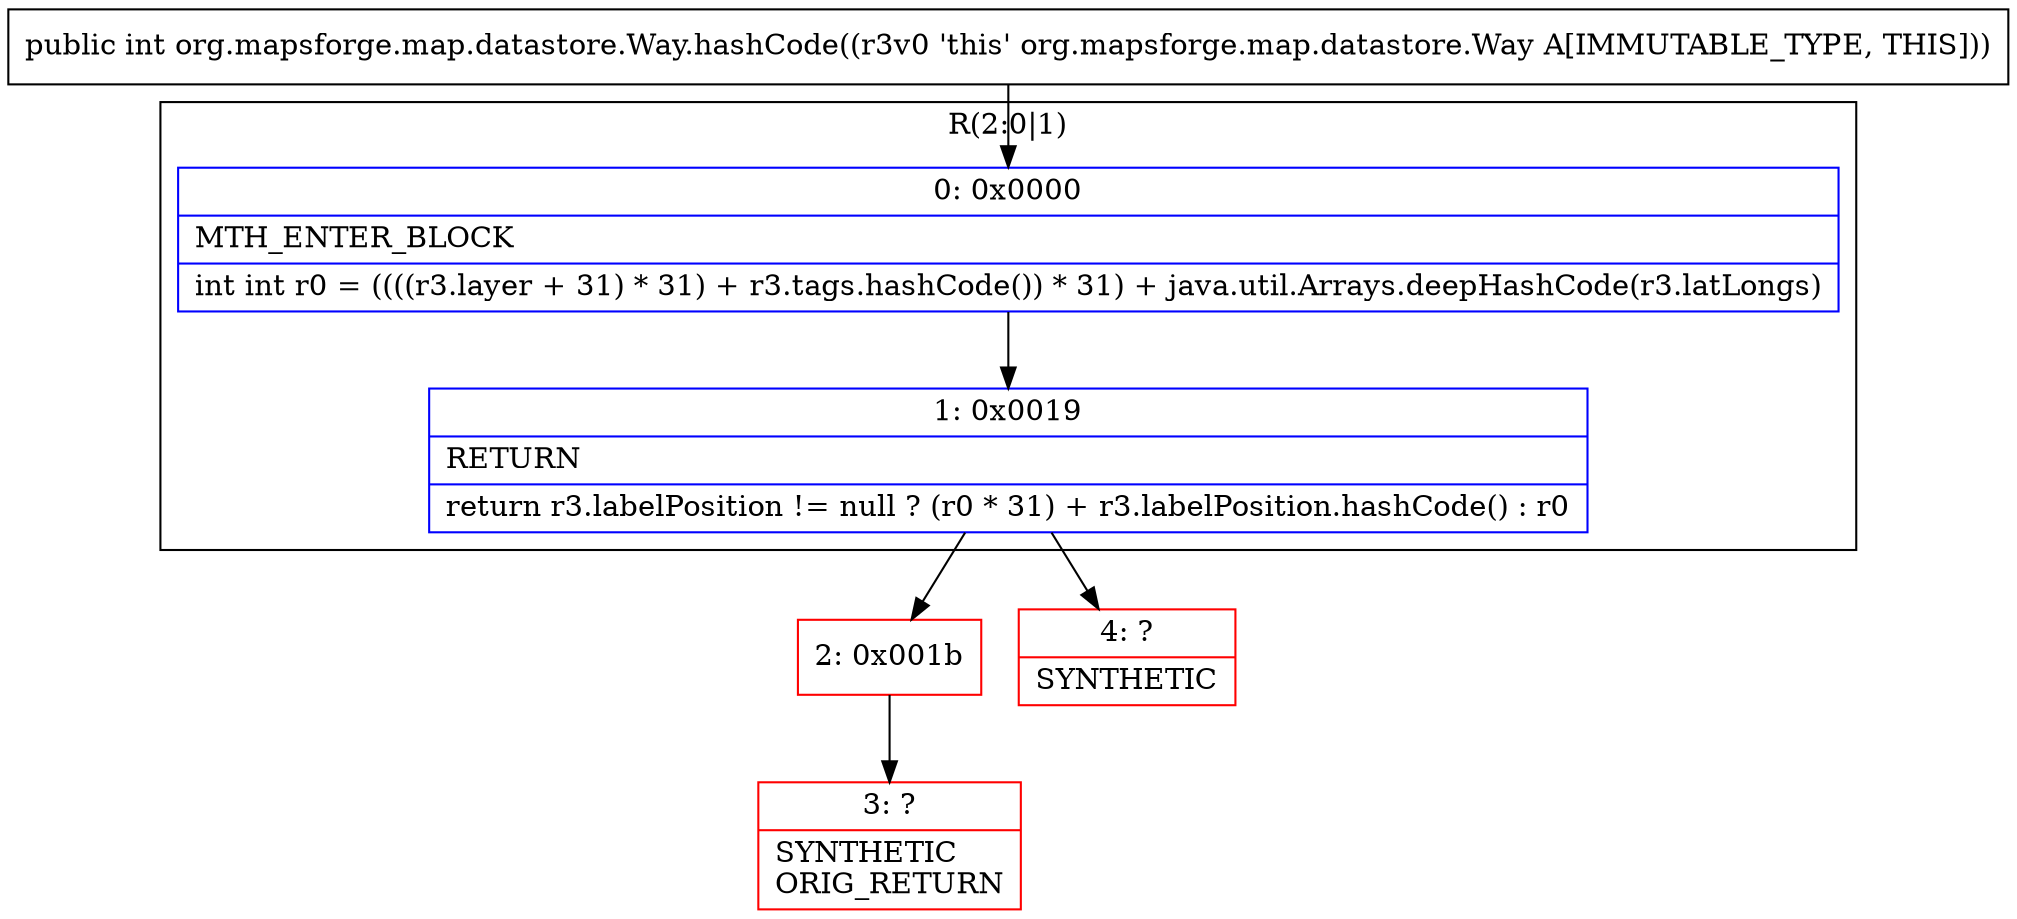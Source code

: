 digraph "CFG fororg.mapsforge.map.datastore.Way.hashCode()I" {
subgraph cluster_Region_389716987 {
label = "R(2:0|1)";
node [shape=record,color=blue];
Node_0 [shape=record,label="{0\:\ 0x0000|MTH_ENTER_BLOCK\l|int int r0 = ((((r3.layer + 31) * 31) + r3.tags.hashCode()) * 31) + java.util.Arrays.deepHashCode(r3.latLongs)\l}"];
Node_1 [shape=record,label="{1\:\ 0x0019|RETURN\l|return r3.labelPosition != null ? (r0 * 31) + r3.labelPosition.hashCode() : r0\l}"];
}
Node_2 [shape=record,color=red,label="{2\:\ 0x001b}"];
Node_3 [shape=record,color=red,label="{3\:\ ?|SYNTHETIC\lORIG_RETURN\l}"];
Node_4 [shape=record,color=red,label="{4\:\ ?|SYNTHETIC\l}"];
MethodNode[shape=record,label="{public int org.mapsforge.map.datastore.Way.hashCode((r3v0 'this' org.mapsforge.map.datastore.Way A[IMMUTABLE_TYPE, THIS])) }"];
MethodNode -> Node_0;
Node_0 -> Node_1;
Node_1 -> Node_2;
Node_1 -> Node_4;
Node_2 -> Node_3;
}

